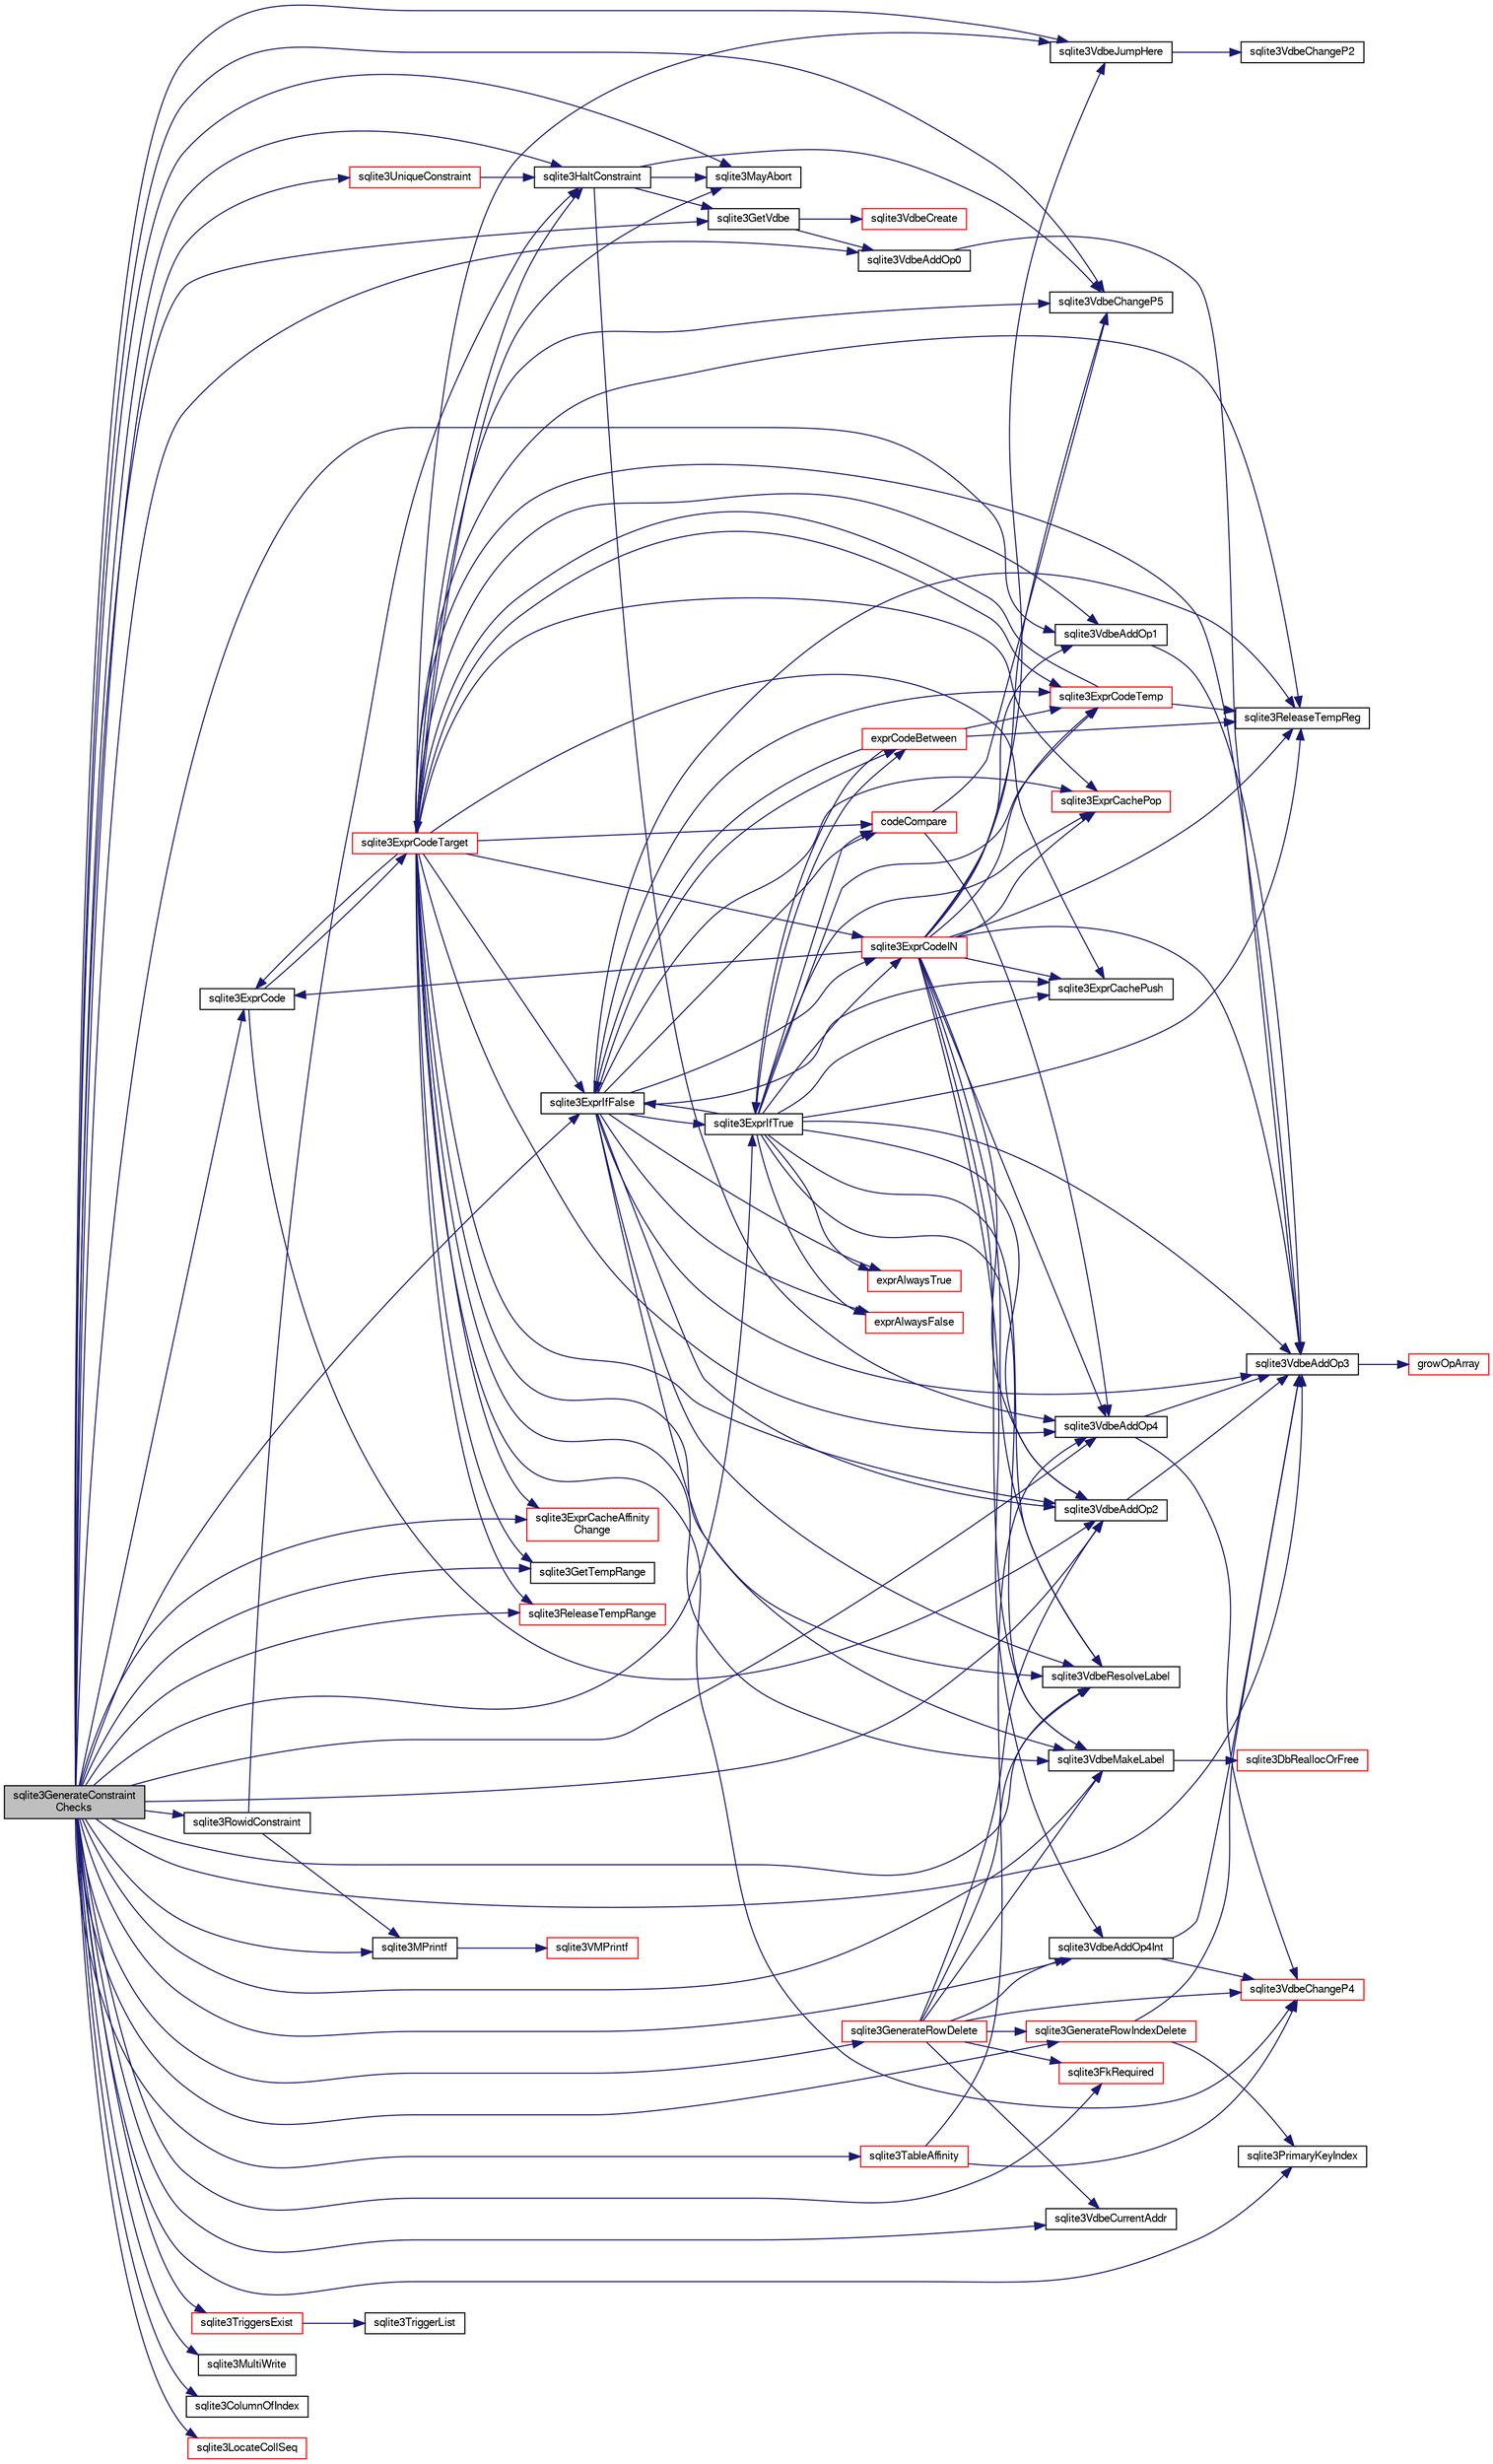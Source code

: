 digraph "sqlite3GenerateConstraintChecks"
{
  edge [fontname="FreeSans",fontsize="10",labelfontname="FreeSans",labelfontsize="10"];
  node [fontname="FreeSans",fontsize="10",shape=record];
  rankdir="LR";
  Node550656 [label="sqlite3GenerateConstraint\lChecks",height=0.2,width=0.4,color="black", fillcolor="grey75", style="filled", fontcolor="black"];
  Node550656 -> Node550657 [color="midnightblue",fontsize="10",style="solid",fontname="FreeSans"];
  Node550657 [label="sqlite3GetVdbe",height=0.2,width=0.4,color="black", fillcolor="white", style="filled",URL="$sqlite3_8c.html#a76b721dcd00b0587308547594cb6c1f4"];
  Node550657 -> Node550658 [color="midnightblue",fontsize="10",style="solid",fontname="FreeSans"];
  Node550658 [label="sqlite3VdbeCreate",height=0.2,width=0.4,color="red", fillcolor="white", style="filled",URL="$sqlite3_8c.html#a7778fbbc1a7b677f680ce0afc44a88e2"];
  Node550657 -> Node550672 [color="midnightblue",fontsize="10",style="solid",fontname="FreeSans"];
  Node550672 [label="sqlite3VdbeAddOp0",height=0.2,width=0.4,color="black", fillcolor="white", style="filled",URL="$sqlite3_8c.html#a0aefd237fc1d629f3a3d3d454ced408a"];
  Node550672 -> Node550673 [color="midnightblue",fontsize="10",style="solid",fontname="FreeSans"];
  Node550673 [label="sqlite3VdbeAddOp3",height=0.2,width=0.4,color="black", fillcolor="white", style="filled",URL="$sqlite3_8c.html#a29b4560b019211a73e1478cec7468345"];
  Node550673 -> Node550674 [color="midnightblue",fontsize="10",style="solid",fontname="FreeSans"];
  Node550674 [label="growOpArray",height=0.2,width=0.4,color="red", fillcolor="white", style="filled",URL="$sqlite3_8c.html#adb00b9ead01ffe0d757d5a6d0853ada5"];
  Node550656 -> Node550944 [color="midnightblue",fontsize="10",style="solid",fontname="FreeSans"];
  Node550944 [label="sqlite3PrimaryKeyIndex",height=0.2,width=0.4,color="black", fillcolor="white", style="filled",URL="$sqlite3_8c.html#af6edde3fbbd22a22b86ad32677fad95b"];
  Node550656 -> Node550945 [color="midnightblue",fontsize="10",style="solid",fontname="FreeSans"];
  Node550945 [label="sqlite3MayAbort",height=0.2,width=0.4,color="black", fillcolor="white", style="filled",URL="$sqlite3_8c.html#a700db222a53c596ad5a0aef2c07a12ef"];
  Node550656 -> Node550931 [color="midnightblue",fontsize="10",style="solid",fontname="FreeSans"];
  Node550931 [label="sqlite3MPrintf",height=0.2,width=0.4,color="black", fillcolor="white", style="filled",URL="$sqlite3_8c.html#a208ef0df84e9778778804a19af03efea"];
  Node550931 -> Node550932 [color="midnightblue",fontsize="10",style="solid",fontname="FreeSans"];
  Node550932 [label="sqlite3VMPrintf",height=0.2,width=0.4,color="red", fillcolor="white", style="filled",URL="$sqlite3_8c.html#a05535d0982ef06fbc2ee8195ebbae689"];
  Node550656 -> Node550946 [color="midnightblue",fontsize="10",style="solid",fontname="FreeSans"];
  Node550946 [label="sqlite3VdbeAddOp4",height=0.2,width=0.4,color="black", fillcolor="white", style="filled",URL="$sqlite3_8c.html#a739d7a47b1c11779283b7797ea7e1d4d"];
  Node550946 -> Node550673 [color="midnightblue",fontsize="10",style="solid",fontname="FreeSans"];
  Node550946 -> Node550947 [color="midnightblue",fontsize="10",style="solid",fontname="FreeSans"];
  Node550947 [label="sqlite3VdbeChangeP4",height=0.2,width=0.4,color="red", fillcolor="white", style="filled",URL="$sqlite3_8c.html#add0d891a062d044a0c7e6fc072702830"];
  Node550656 -> Node550955 [color="midnightblue",fontsize="10",style="solid",fontname="FreeSans"];
  Node550955 [label="sqlite3VdbeChangeP5",height=0.2,width=0.4,color="black", fillcolor="white", style="filled",URL="$sqlite3_8c.html#a4dde2e4087eda945511b05d667050740"];
  Node550656 -> Node550956 [color="midnightblue",fontsize="10",style="solid",fontname="FreeSans"];
  Node550956 [label="sqlite3VdbeAddOp2",height=0.2,width=0.4,color="black", fillcolor="white", style="filled",URL="$sqlite3_8c.html#ae87204d7b069da19e4db0404c6deaae5"];
  Node550956 -> Node550673 [color="midnightblue",fontsize="10",style="solid",fontname="FreeSans"];
  Node550656 -> Node550957 [color="midnightblue",fontsize="10",style="solid",fontname="FreeSans"];
  Node550957 [label="sqlite3VdbeAddOp1",height=0.2,width=0.4,color="black", fillcolor="white", style="filled",URL="$sqlite3_8c.html#a6207112b1851d7e7d76e887ef6d72d5a"];
  Node550957 -> Node550673 [color="midnightblue",fontsize="10",style="solid",fontname="FreeSans"];
  Node550656 -> Node550958 [color="midnightblue",fontsize="10",style="solid",fontname="FreeSans"];
  Node550958 [label="sqlite3ExprCode",height=0.2,width=0.4,color="black", fillcolor="white", style="filled",URL="$sqlite3_8c.html#a75f270fb0b111b86924cca4ea507b417"];
  Node550958 -> Node550956 [color="midnightblue",fontsize="10",style="solid",fontname="FreeSans"];
  Node550958 -> Node550959 [color="midnightblue",fontsize="10",style="solid",fontname="FreeSans"];
  Node550959 [label="sqlite3ExprCodeTarget",height=0.2,width=0.4,color="red", fillcolor="white", style="filled",URL="$sqlite3_8c.html#a4f308397a0a3ed299ed31aaa1ae2a293"];
  Node550959 -> Node550673 [color="midnightblue",fontsize="10",style="solid",fontname="FreeSans"];
  Node550959 -> Node550946 [color="midnightblue",fontsize="10",style="solid",fontname="FreeSans"];
  Node550959 -> Node550956 [color="midnightblue",fontsize="10",style="solid",fontname="FreeSans"];
  Node550959 -> Node550947 [color="midnightblue",fontsize="10",style="solid",fontname="FreeSans"];
  Node550959 -> Node551013 [color="midnightblue",fontsize="10",style="solid",fontname="FreeSans"];
  Node551013 [label="sqlite3ExprCacheAffinity\lChange",height=0.2,width=0.4,color="red", fillcolor="white", style="filled",URL="$sqlite3_8c.html#ae2ddbefd00ac32ed8a46309e7dc19a2e"];
  Node550959 -> Node551016 [color="midnightblue",fontsize="10",style="solid",fontname="FreeSans"];
  Node551016 [label="sqlite3ExprCodeTemp",height=0.2,width=0.4,color="red", fillcolor="white", style="filled",URL="$sqlite3_8c.html#a3bc5c1ccb3c5851847e2aeb4a84ae1fc"];
  Node551016 -> Node550959 [color="midnightblue",fontsize="10",style="solid",fontname="FreeSans"];
  Node551016 -> Node551679 [color="midnightblue",fontsize="10",style="solid",fontname="FreeSans"];
  Node551679 [label="sqlite3ReleaseTempReg",height=0.2,width=0.4,color="black", fillcolor="white", style="filled",URL="$sqlite3_8c.html#a48d55dce63ac590c3b0fc464abb67ad7"];
  Node550959 -> Node551680 [color="midnightblue",fontsize="10",style="solid",fontname="FreeSans"];
  Node551680 [label="codeCompare",height=0.2,width=0.4,color="red", fillcolor="white", style="filled",URL="$sqlite3_8c.html#a8cca26a71db22ffabf292736aefd31a9"];
  Node551680 -> Node550946 [color="midnightblue",fontsize="10",style="solid",fontname="FreeSans"];
  Node551680 -> Node550955 [color="midnightblue",fontsize="10",style="solid",fontname="FreeSans"];
  Node550959 -> Node550957 [color="midnightblue",fontsize="10",style="solid",fontname="FreeSans"];
  Node550959 -> Node551687 [color="midnightblue",fontsize="10",style="solid",fontname="FreeSans"];
  Node551687 [label="sqlite3VdbeJumpHere",height=0.2,width=0.4,color="black", fillcolor="white", style="filled",URL="$sqlite3_8c.html#a95562175c9105ba0abe1d4dc6f8a39d4"];
  Node551687 -> Node551688 [color="midnightblue",fontsize="10",style="solid",fontname="FreeSans"];
  Node551688 [label="sqlite3VdbeChangeP2",height=0.2,width=0.4,color="black", fillcolor="white", style="filled",URL="$sqlite3_8c.html#aaf43838cdd2fd0e5e834e2ef214ab26c"];
  Node550959 -> Node551691 [color="midnightblue",fontsize="10",style="solid",fontname="FreeSans"];
  Node551691 [label="sqlite3VdbeMakeLabel",height=0.2,width=0.4,color="black", fillcolor="white", style="filled",URL="$sqlite3_8c.html#acf57ce8fb6f3c634375c019f5ebe66f6"];
  Node551691 -> Node550735 [color="midnightblue",fontsize="10",style="solid",fontname="FreeSans"];
  Node550735 [label="sqlite3DbReallocOrFree",height=0.2,width=0.4,color="red", fillcolor="white", style="filled",URL="$sqlite3_8c.html#a532a9fd62eeb46b61885a0fff075231c"];
  Node550959 -> Node550958 [color="midnightblue",fontsize="10",style="solid",fontname="FreeSans"];
  Node550959 -> Node551692 [color="midnightblue",fontsize="10",style="solid",fontname="FreeSans"];
  Node551692 [label="sqlite3ExprCachePush",height=0.2,width=0.4,color="black", fillcolor="white", style="filled",URL="$sqlite3_8c.html#a90233ce12875e170a87746ef3fa1d691"];
  Node550959 -> Node551693 [color="midnightblue",fontsize="10",style="solid",fontname="FreeSans"];
  Node551693 [label="sqlite3ExprCachePop",height=0.2,width=0.4,color="red", fillcolor="white", style="filled",URL="$sqlite3_8c.html#afc801698332f063ac2e24fa5856939c6"];
  Node550959 -> Node551694 [color="midnightblue",fontsize="10",style="solid",fontname="FreeSans"];
  Node551694 [label="sqlite3VdbeResolveLabel",height=0.2,width=0.4,color="black", fillcolor="white", style="filled",URL="$sqlite3_8c.html#a0a86f82356e392d9a84a008559c1aeeb"];
  Node550959 -> Node551696 [color="midnightblue",fontsize="10",style="solid",fontname="FreeSans"];
  Node551696 [label="sqlite3GetTempRange",height=0.2,width=0.4,color="black", fillcolor="white", style="filled",URL="$sqlite3_8c.html#a75c8f9ab8d6f3d1dfe6fe777928fba61"];
  Node550959 -> Node550955 [color="midnightblue",fontsize="10",style="solid",fontname="FreeSans"];
  Node550959 -> Node551700 [color="midnightblue",fontsize="10",style="solid",fontname="FreeSans"];
  Node551700 [label="sqlite3ReleaseTempRange",height=0.2,width=0.4,color="red", fillcolor="white", style="filled",URL="$sqlite3_8c.html#ac6e5c116ee77134890c274aeeef6196d"];
  Node550959 -> Node551823 [color="midnightblue",fontsize="10",style="solid",fontname="FreeSans"];
  Node551823 [label="sqlite3ExprCodeIN",height=0.2,width=0.4,color="red", fillcolor="white", style="filled",URL="$sqlite3_8c.html#ad9cf4f5b5ffb90c24a4a0900c8626193"];
  Node551823 -> Node551692 [color="midnightblue",fontsize="10",style="solid",fontname="FreeSans"];
  Node551823 -> Node550958 [color="midnightblue",fontsize="10",style="solid",fontname="FreeSans"];
  Node551823 -> Node551691 [color="midnightblue",fontsize="10",style="solid",fontname="FreeSans"];
  Node551823 -> Node550673 [color="midnightblue",fontsize="10",style="solid",fontname="FreeSans"];
  Node551823 -> Node551016 [color="midnightblue",fontsize="10",style="solid",fontname="FreeSans"];
  Node551823 -> Node550946 [color="midnightblue",fontsize="10",style="solid",fontname="FreeSans"];
  Node551823 -> Node550955 [color="midnightblue",fontsize="10",style="solid",fontname="FreeSans"];
  Node551823 -> Node551679 [color="midnightblue",fontsize="10",style="solid",fontname="FreeSans"];
  Node551823 -> Node550956 [color="midnightblue",fontsize="10",style="solid",fontname="FreeSans"];
  Node551823 -> Node551694 [color="midnightblue",fontsize="10",style="solid",fontname="FreeSans"];
  Node551823 -> Node550957 [color="midnightblue",fontsize="10",style="solid",fontname="FreeSans"];
  Node551823 -> Node551687 [color="midnightblue",fontsize="10",style="solid",fontname="FreeSans"];
  Node551823 -> Node551803 [color="midnightblue",fontsize="10",style="solid",fontname="FreeSans"];
  Node551803 [label="sqlite3VdbeAddOp4Int",height=0.2,width=0.4,color="black", fillcolor="white", style="filled",URL="$sqlite3_8c.html#afff63410071bb7015a6392d8a7704b43"];
  Node551803 -> Node550673 [color="midnightblue",fontsize="10",style="solid",fontname="FreeSans"];
  Node551803 -> Node550947 [color="midnightblue",fontsize="10",style="solid",fontname="FreeSans"];
  Node551823 -> Node551693 [color="midnightblue",fontsize="10",style="solid",fontname="FreeSans"];
  Node550959 -> Node551679 [color="midnightblue",fontsize="10",style="solid",fontname="FreeSans"];
  Node550959 -> Node551819 [color="midnightblue",fontsize="10",style="solid",fontname="FreeSans"];
  Node551819 [label="sqlite3ExprIfFalse",height=0.2,width=0.4,color="black", fillcolor="white", style="filled",URL="$sqlite3_8c.html#af97ecccb5d56e321e118414b08f65b71"];
  Node551819 -> Node551692 [color="midnightblue",fontsize="10",style="solid",fontname="FreeSans"];
  Node551819 -> Node551693 [color="midnightblue",fontsize="10",style="solid",fontname="FreeSans"];
  Node551819 -> Node551691 [color="midnightblue",fontsize="10",style="solid",fontname="FreeSans"];
  Node551819 -> Node551820 [color="midnightblue",fontsize="10",style="solid",fontname="FreeSans"];
  Node551820 [label="sqlite3ExprIfTrue",height=0.2,width=0.4,color="black", fillcolor="white", style="filled",URL="$sqlite3_8c.html#ad93a55237c23e1b743ab1f59df1a1444"];
  Node551820 -> Node551691 [color="midnightblue",fontsize="10",style="solid",fontname="FreeSans"];
  Node551820 -> Node551819 [color="midnightblue",fontsize="10",style="solid",fontname="FreeSans"];
  Node551820 -> Node551692 [color="midnightblue",fontsize="10",style="solid",fontname="FreeSans"];
  Node551820 -> Node551694 [color="midnightblue",fontsize="10",style="solid",fontname="FreeSans"];
  Node551820 -> Node551693 [color="midnightblue",fontsize="10",style="solid",fontname="FreeSans"];
  Node551820 -> Node551016 [color="midnightblue",fontsize="10",style="solid",fontname="FreeSans"];
  Node551820 -> Node551680 [color="midnightblue",fontsize="10",style="solid",fontname="FreeSans"];
  Node551820 -> Node550956 [color="midnightblue",fontsize="10",style="solid",fontname="FreeSans"];
  Node551820 -> Node551821 [color="midnightblue",fontsize="10",style="solid",fontname="FreeSans"];
  Node551821 [label="exprCodeBetween",height=0.2,width=0.4,color="red", fillcolor="white", style="filled",URL="$sqlite3_8c.html#abd053493214542bca8f406f42145d173"];
  Node551821 -> Node551016 [color="midnightblue",fontsize="10",style="solid",fontname="FreeSans"];
  Node551821 -> Node551820 [color="midnightblue",fontsize="10",style="solid",fontname="FreeSans"];
  Node551821 -> Node551819 [color="midnightblue",fontsize="10",style="solid",fontname="FreeSans"];
  Node551821 -> Node551679 [color="midnightblue",fontsize="10",style="solid",fontname="FreeSans"];
  Node551820 -> Node551823 [color="midnightblue",fontsize="10",style="solid",fontname="FreeSans"];
  Node551820 -> Node551836 [color="midnightblue",fontsize="10",style="solid",fontname="FreeSans"];
  Node551836 [label="exprAlwaysTrue",height=0.2,width=0.4,color="red", fillcolor="white", style="filled",URL="$sqlite3_8c.html#a11876f336ef69a715ff39dd4374b334d"];
  Node551820 -> Node551743 [color="midnightblue",fontsize="10",style="solid",fontname="FreeSans"];
  Node551743 [label="exprAlwaysFalse",height=0.2,width=0.4,color="red", fillcolor="white", style="filled",URL="$sqlite3_8c.html#aa72440ec8db7b30f945e8f50ad9a4eba"];
  Node551820 -> Node550673 [color="midnightblue",fontsize="10",style="solid",fontname="FreeSans"];
  Node551820 -> Node551679 [color="midnightblue",fontsize="10",style="solid",fontname="FreeSans"];
  Node551819 -> Node551694 [color="midnightblue",fontsize="10",style="solid",fontname="FreeSans"];
  Node551819 -> Node551016 [color="midnightblue",fontsize="10",style="solid",fontname="FreeSans"];
  Node551819 -> Node551680 [color="midnightblue",fontsize="10",style="solid",fontname="FreeSans"];
  Node551819 -> Node550956 [color="midnightblue",fontsize="10",style="solid",fontname="FreeSans"];
  Node551819 -> Node551821 [color="midnightblue",fontsize="10",style="solid",fontname="FreeSans"];
  Node551819 -> Node551823 [color="midnightblue",fontsize="10",style="solid",fontname="FreeSans"];
  Node551819 -> Node551743 [color="midnightblue",fontsize="10",style="solid",fontname="FreeSans"];
  Node551819 -> Node551836 [color="midnightblue",fontsize="10",style="solid",fontname="FreeSans"];
  Node551819 -> Node550673 [color="midnightblue",fontsize="10",style="solid",fontname="FreeSans"];
  Node551819 -> Node551679 [color="midnightblue",fontsize="10",style="solid",fontname="FreeSans"];
  Node550959 -> Node550945 [color="midnightblue",fontsize="10",style="solid",fontname="FreeSans"];
  Node550959 -> Node551931 [color="midnightblue",fontsize="10",style="solid",fontname="FreeSans"];
  Node551931 [label="sqlite3HaltConstraint",height=0.2,width=0.4,color="black", fillcolor="white", style="filled",URL="$sqlite3_8c.html#a1d9375ff5f2bf176b6f08662ebca50bd"];
  Node551931 -> Node550657 [color="midnightblue",fontsize="10",style="solid",fontname="FreeSans"];
  Node551931 -> Node550945 [color="midnightblue",fontsize="10",style="solid",fontname="FreeSans"];
  Node551931 -> Node550946 [color="midnightblue",fontsize="10",style="solid",fontname="FreeSans"];
  Node551931 -> Node550955 [color="midnightblue",fontsize="10",style="solid",fontname="FreeSans"];
  Node550656 -> Node551687 [color="midnightblue",fontsize="10",style="solid",fontname="FreeSans"];
  Node550656 -> Node551691 [color="midnightblue",fontsize="10",style="solid",fontname="FreeSans"];
  Node550656 -> Node551820 [color="midnightblue",fontsize="10",style="solid",fontname="FreeSans"];
  Node550656 -> Node551931 [color="midnightblue",fontsize="10",style="solid",fontname="FreeSans"];
  Node550656 -> Node551694 [color="midnightblue",fontsize="10",style="solid",fontname="FreeSans"];
  Node550656 -> Node550673 [color="midnightblue",fontsize="10",style="solid",fontname="FreeSans"];
  Node550656 -> Node550672 [color="midnightblue",fontsize="10",style="solid",fontname="FreeSans"];
  Node550656 -> Node551932 [color="midnightblue",fontsize="10",style="solid",fontname="FreeSans"];
  Node551932 [label="sqlite3RowidConstraint",height=0.2,width=0.4,color="black", fillcolor="white", style="filled",URL="$sqlite3_8c.html#abf05c71ba66fc1c8ff0681f00e77f10b"];
  Node551932 -> Node550931 [color="midnightblue",fontsize="10",style="solid",fontname="FreeSans"];
  Node551932 -> Node551931 [color="midnightblue",fontsize="10",style="solid",fontname="FreeSans"];
  Node550656 -> Node551933 [color="midnightblue",fontsize="10",style="solid",fontname="FreeSans"];
  Node551933 [label="sqlite3TriggersExist",height=0.2,width=0.4,color="red", fillcolor="white", style="filled",URL="$sqlite3_8c.html#aefad34e10275301aee18a5780afaf444"];
  Node551933 -> Node551934 [color="midnightblue",fontsize="10",style="solid",fontname="FreeSans"];
  Node551934 [label="sqlite3TriggerList",height=0.2,width=0.4,color="black", fillcolor="white", style="filled",URL="$sqlite3_8c.html#a64b772357d0dabd103b28ce0ca0b312f"];
  Node550656 -> Node551936 [color="midnightblue",fontsize="10",style="solid",fontname="FreeSans"];
  Node551936 [label="sqlite3FkRequired",height=0.2,width=0.4,color="red", fillcolor="white", style="filled",URL="$sqlite3_8c.html#a60ca530d57e027853f723ae2f7a6be00"];
  Node550656 -> Node551940 [color="midnightblue",fontsize="10",style="solid",fontname="FreeSans"];
  Node551940 [label="sqlite3MultiWrite",height=0.2,width=0.4,color="black", fillcolor="white", style="filled",URL="$sqlite3_8c.html#a34b2790f89f1ab3d219568d724f88132"];
  Node550656 -> Node551941 [color="midnightblue",fontsize="10",style="solid",fontname="FreeSans"];
  Node551941 [label="sqlite3GenerateRowDelete",height=0.2,width=0.4,color="red", fillcolor="white", style="filled",URL="$sqlite3_8c.html#a2c76cbf3027fc18fdbb8cb4cd96b77d9"];
  Node551941 -> Node551691 [color="midnightblue",fontsize="10",style="solid",fontname="FreeSans"];
  Node551941 -> Node551803 [color="midnightblue",fontsize="10",style="solid",fontname="FreeSans"];
  Node551941 -> Node551936 [color="midnightblue",fontsize="10",style="solid",fontname="FreeSans"];
  Node551941 -> Node550956 [color="midnightblue",fontsize="10",style="solid",fontname="FreeSans"];
  Node551941 -> Node551789 [color="midnightblue",fontsize="10",style="solid",fontname="FreeSans"];
  Node551789 [label="sqlite3VdbeCurrentAddr",height=0.2,width=0.4,color="black", fillcolor="white", style="filled",URL="$sqlite3_8c.html#a5e2bf0933a091bdfd7f0acd86a894889"];
  Node551941 -> Node551970 [color="midnightblue",fontsize="10",style="solid",fontname="FreeSans"];
  Node551970 [label="sqlite3GenerateRowIndexDelete",height=0.2,width=0.4,color="red", fillcolor="white", style="filled",URL="$sqlite3_8c.html#a09c23ae08a7c469d62705f067d7a2135"];
  Node551970 -> Node550944 [color="midnightblue",fontsize="10",style="solid",fontname="FreeSans"];
  Node551970 -> Node550673 [color="midnightblue",fontsize="10",style="solid",fontname="FreeSans"];
  Node551941 -> Node550947 [color="midnightblue",fontsize="10",style="solid",fontname="FreeSans"];
  Node551941 -> Node551694 [color="midnightblue",fontsize="10",style="solid",fontname="FreeSans"];
  Node550656 -> Node551970 [color="midnightblue",fontsize="10",style="solid",fontname="FreeSans"];
  Node550656 -> Node551962 [color="midnightblue",fontsize="10",style="solid",fontname="FreeSans"];
  Node551962 [label="sqlite3TableAffinity",height=0.2,width=0.4,color="red", fillcolor="white", style="filled",URL="$sqlite3_8c.html#abf99b52a40a6c443cf9936ac485db087"];
  Node551962 -> Node550946 [color="midnightblue",fontsize="10",style="solid",fontname="FreeSans"];
  Node551962 -> Node550947 [color="midnightblue",fontsize="10",style="solid",fontname="FreeSans"];
  Node550656 -> Node551819 [color="midnightblue",fontsize="10",style="solid",fontname="FreeSans"];
  Node550656 -> Node551696 [color="midnightblue",fontsize="10",style="solid",fontname="FreeSans"];
  Node550656 -> Node551013 [color="midnightblue",fontsize="10",style="solid",fontname="FreeSans"];
  Node550656 -> Node551700 [color="midnightblue",fontsize="10",style="solid",fontname="FreeSans"];
  Node550656 -> Node551803 [color="midnightblue",fontsize="10",style="solid",fontname="FreeSans"];
  Node550656 -> Node550963 [color="midnightblue",fontsize="10",style="solid",fontname="FreeSans"];
  Node550963 [label="sqlite3ColumnOfIndex",height=0.2,width=0.4,color="black", fillcolor="white", style="filled",URL="$sqlite3_8c.html#a8f768b249ef197e3d6bd27a630b8028a"];
  Node550656 -> Node551789 [color="midnightblue",fontsize="10",style="solid",fontname="FreeSans"];
  Node550656 -> Node550980 [color="midnightblue",fontsize="10",style="solid",fontname="FreeSans"];
  Node550980 [label="sqlite3LocateCollSeq",height=0.2,width=0.4,color="red", fillcolor="white", style="filled",URL="$sqlite3_8c.html#a7dda1703fcf97a8e9a556697976c90af"];
  Node550656 -> Node551991 [color="midnightblue",fontsize="10",style="solid",fontname="FreeSans"];
  Node551991 [label="sqlite3UniqueConstraint",height=0.2,width=0.4,color="red", fillcolor="white", style="filled",URL="$sqlite3_8c.html#a4e35c041bf7710b6f3e2db6d86e86d7a"];
  Node551991 -> Node551931 [color="midnightblue",fontsize="10",style="solid",fontname="FreeSans"];
}
